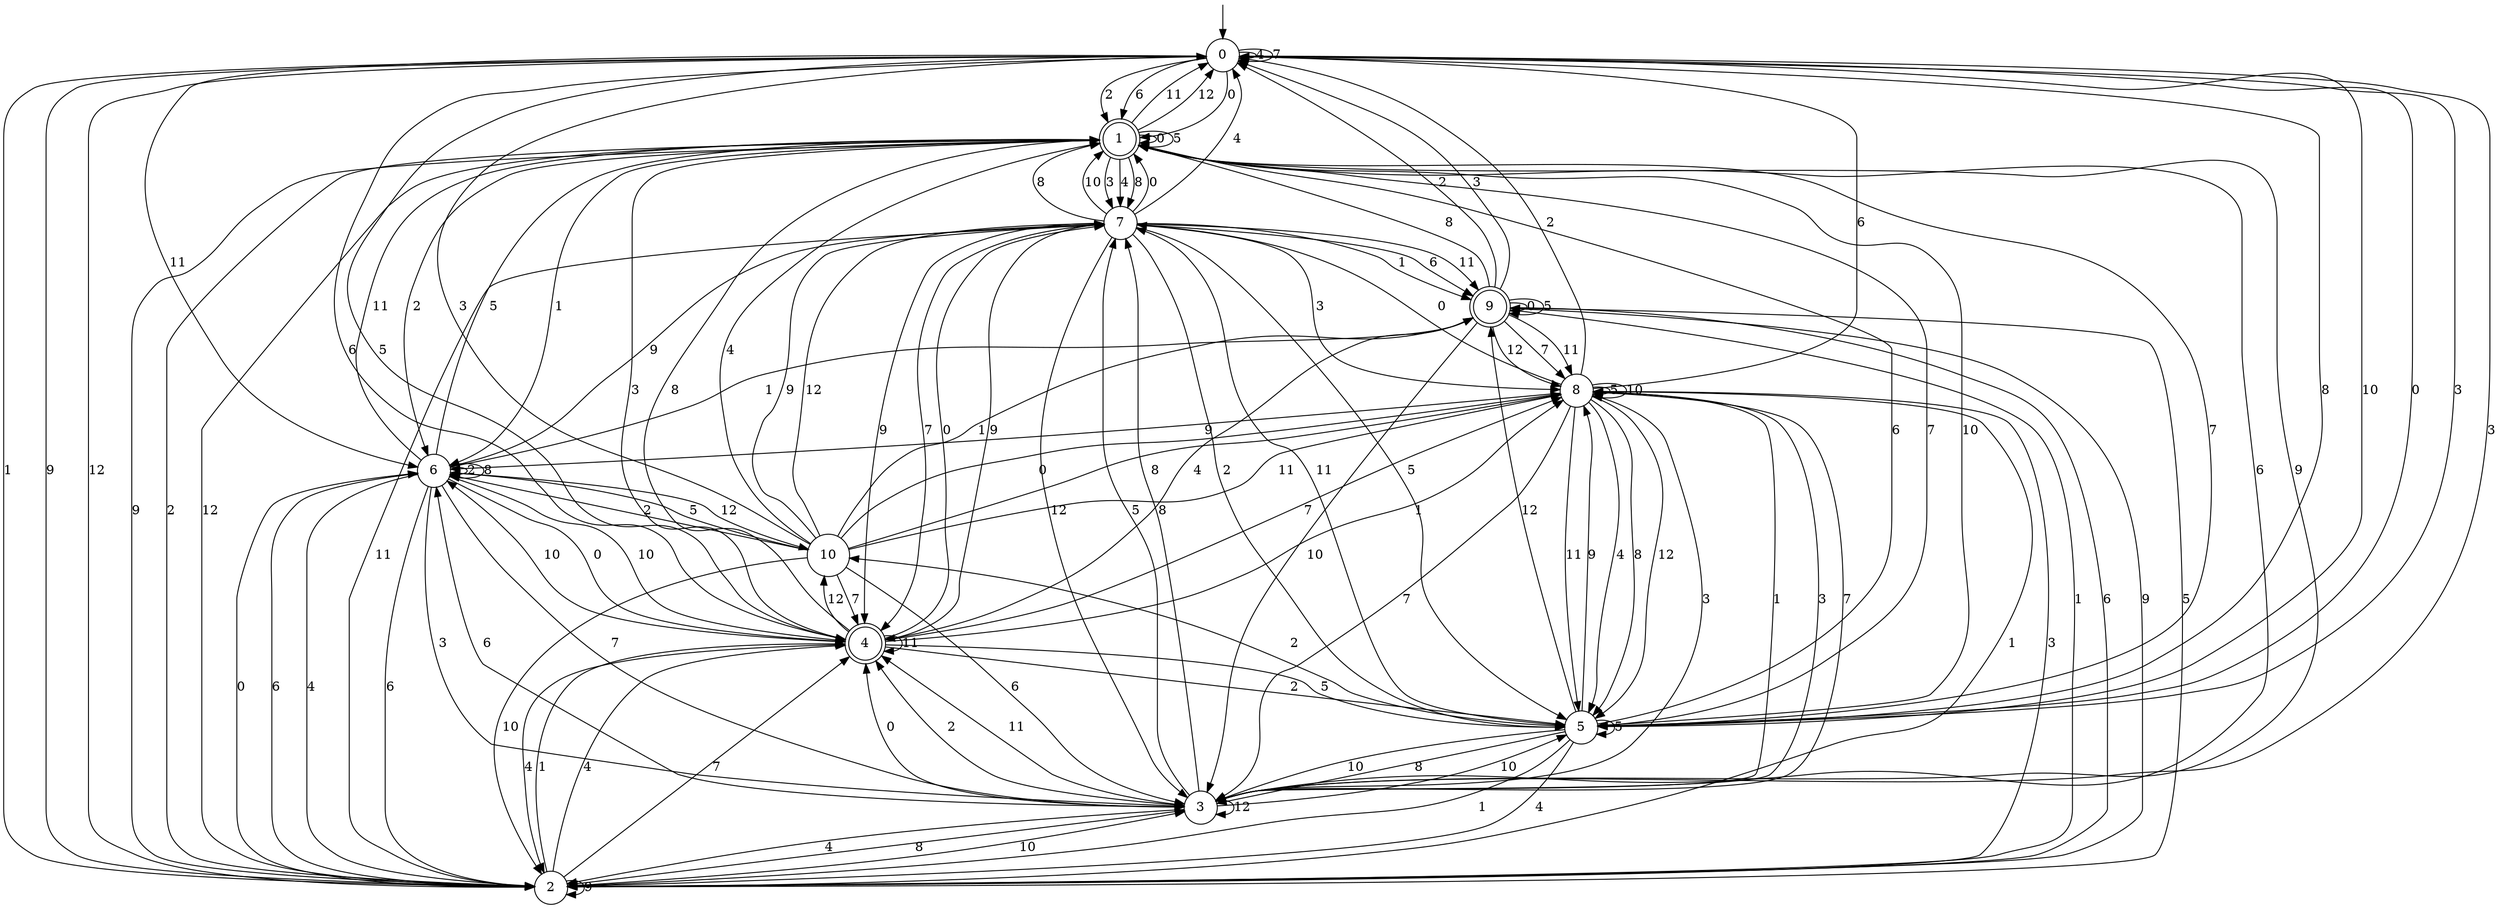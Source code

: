digraph g {

	s0 [shape="circle" label="0"];
	s1 [shape="doublecircle" label="1"];
	s2 [shape="circle" label="2"];
	s3 [shape="circle" label="3"];
	s4 [shape="doublecircle" label="4"];
	s5 [shape="circle" label="5"];
	s6 [shape="circle" label="6"];
	s7 [shape="circle" label="7"];
	s8 [shape="circle" label="8"];
	s9 [shape="doublecircle" label="9"];
	s10 [shape="circle" label="10"];
	s0 -> s1 [label="0"];
	s0 -> s2 [label="1"];
	s0 -> s1 [label="2"];
	s0 -> s3 [label="3"];
	s0 -> s0 [label="4"];
	s0 -> s4 [label="5"];
	s0 -> s1 [label="6"];
	s0 -> s0 [label="7"];
	s0 -> s5 [label="8"];
	s0 -> s2 [label="9"];
	s0 -> s5 [label="10"];
	s0 -> s6 [label="11"];
	s0 -> s2 [label="12"];
	s1 -> s1 [label="0"];
	s1 -> s6 [label="1"];
	s1 -> s6 [label="2"];
	s1 -> s7 [label="3"];
	s1 -> s7 [label="4"];
	s1 -> s1 [label="5"];
	s1 -> s3 [label="6"];
	s1 -> s5 [label="7"];
	s1 -> s7 [label="8"];
	s1 -> s2 [label="9"];
	s1 -> s5 [label="10"];
	s1 -> s0 [label="11"];
	s1 -> s0 [label="12"];
	s2 -> s6 [label="0"];
	s2 -> s4 [label="1"];
	s2 -> s1 [label="2"];
	s2 -> s8 [label="3"];
	s2 -> s4 [label="4"];
	s2 -> s9 [label="5"];
	s2 -> s6 [label="6"];
	s2 -> s4 [label="7"];
	s2 -> s3 [label="8"];
	s2 -> s2 [label="9"];
	s2 -> s3 [label="10"];
	s2 -> s7 [label="11"];
	s2 -> s1 [label="12"];
	s3 -> s4 [label="0"];
	s3 -> s8 [label="1"];
	s3 -> s4 [label="2"];
	s3 -> s8 [label="3"];
	s3 -> s2 [label="4"];
	s3 -> s7 [label="5"];
	s3 -> s6 [label="6"];
	s3 -> s8 [label="7"];
	s3 -> s7 [label="8"];
	s3 -> s1 [label="9"];
	s3 -> s5 [label="10"];
	s3 -> s4 [label="11"];
	s3 -> s3 [label="12"];
	s4 -> s7 [label="0"];
	s4 -> s8 [label="1"];
	s4 -> s5 [label="2"];
	s4 -> s1 [label="3"];
	s4 -> s2 [label="4"];
	s4 -> s5 [label="5"];
	s4 -> s0 [label="6"];
	s4 -> s8 [label="7"];
	s4 -> s1 [label="8"];
	s4 -> s7 [label="9"];
	s4 -> s6 [label="10"];
	s4 -> s4 [label="11"];
	s4 -> s10 [label="12"];
	s5 -> s0 [label="0"];
	s5 -> s2 [label="1"];
	s5 -> s10 [label="2"];
	s5 -> s0 [label="3"];
	s5 -> s2 [label="4"];
	s5 -> s5 [label="5"];
	s5 -> s1 [label="6"];
	s5 -> s1 [label="7"];
	s5 -> s3 [label="8"];
	s5 -> s8 [label="9"];
	s5 -> s3 [label="10"];
	s5 -> s7 [label="11"];
	s5 -> s9 [label="12"];
	s6 -> s4 [label="0"];
	s6 -> s9 [label="1"];
	s6 -> s6 [label="2"];
	s6 -> s3 [label="3"];
	s6 -> s2 [label="4"];
	s6 -> s1 [label="5"];
	s6 -> s2 [label="6"];
	s6 -> s3 [label="7"];
	s6 -> s6 [label="8"];
	s6 -> s7 [label="9"];
	s6 -> s4 [label="10"];
	s6 -> s1 [label="11"];
	s6 -> s10 [label="12"];
	s7 -> s1 [label="0"];
	s7 -> s9 [label="1"];
	s7 -> s5 [label="2"];
	s7 -> s8 [label="3"];
	s7 -> s0 [label="4"];
	s7 -> s5 [label="5"];
	s7 -> s9 [label="6"];
	s7 -> s4 [label="7"];
	s7 -> s1 [label="8"];
	s7 -> s4 [label="9"];
	s7 -> s1 [label="10"];
	s7 -> s9 [label="11"];
	s7 -> s3 [label="12"];
	s8 -> s7 [label="0"];
	s8 -> s2 [label="1"];
	s8 -> s0 [label="2"];
	s8 -> s3 [label="3"];
	s8 -> s5 [label="4"];
	s8 -> s8 [label="5"];
	s8 -> s0 [label="6"];
	s8 -> s3 [label="7"];
	s8 -> s5 [label="8"];
	s8 -> s6 [label="9"];
	s8 -> s8 [label="10"];
	s8 -> s5 [label="11"];
	s8 -> s5 [label="12"];
	s9 -> s9 [label="0"];
	s9 -> s2 [label="1"];
	s9 -> s0 [label="2"];
	s9 -> s0 [label="3"];
	s9 -> s4 [label="4"];
	s9 -> s9 [label="5"];
	s9 -> s2 [label="6"];
	s9 -> s8 [label="7"];
	s9 -> s1 [label="8"];
	s9 -> s2 [label="9"];
	s9 -> s3 [label="10"];
	s9 -> s8 [label="11"];
	s9 -> s8 [label="12"];
	s10 -> s8 [label="0"];
	s10 -> s9 [label="1"];
	s10 -> s6 [label="2"];
	s10 -> s0 [label="3"];
	s10 -> s1 [label="4"];
	s10 -> s6 [label="5"];
	s10 -> s3 [label="6"];
	s10 -> s4 [label="7"];
	s10 -> s8 [label="8"];
	s10 -> s7 [label="9"];
	s10 -> s2 [label="10"];
	s10 -> s8 [label="11"];
	s10 -> s7 [label="12"];

__start0 [label="" shape="none" width="0" height="0"];
__start0 -> s0;

}
